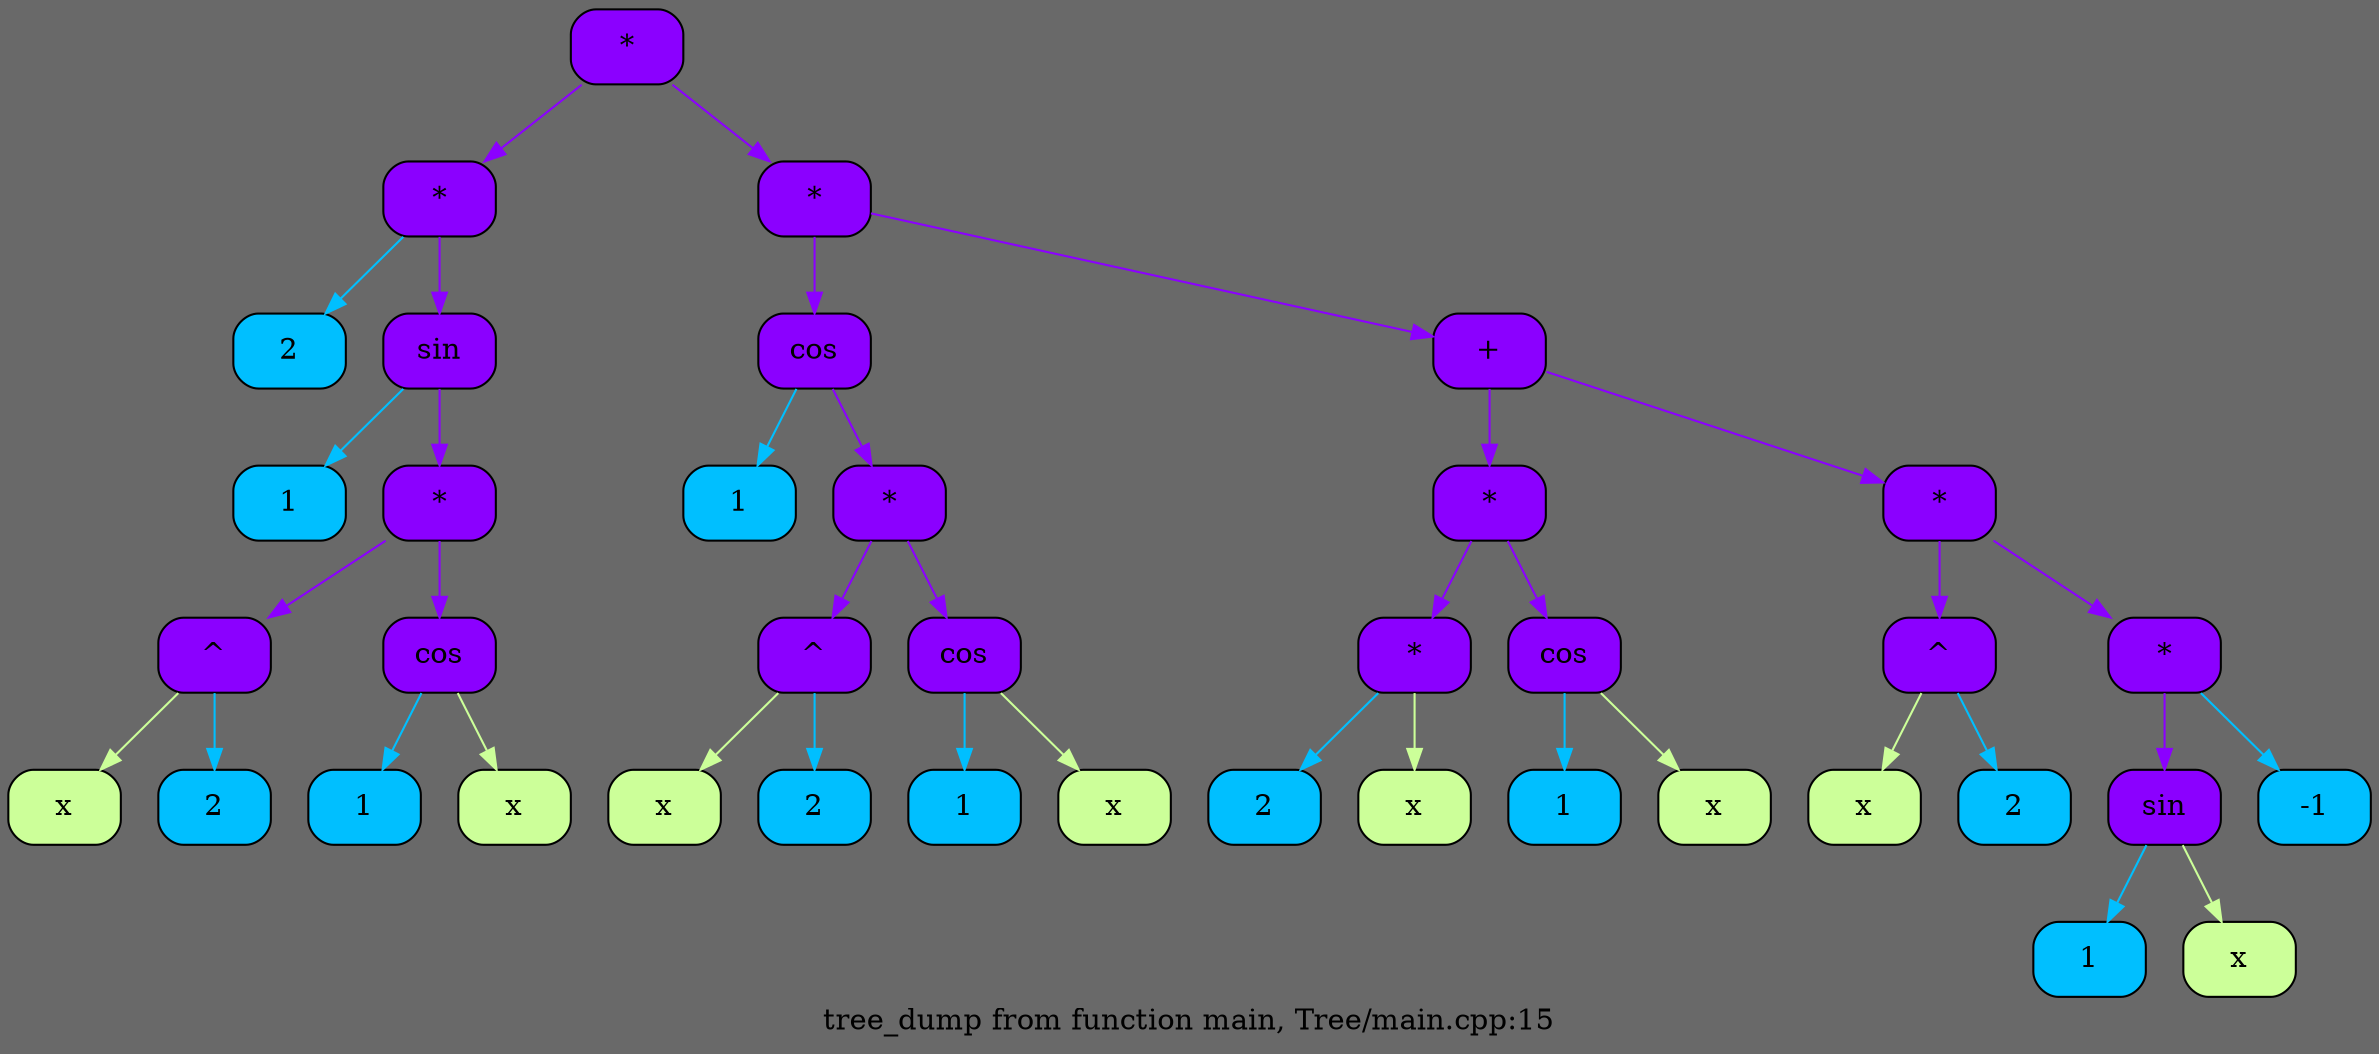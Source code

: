 digraph List {
	rankdir = HR;
	bgcolor = "#696969";
	node0 [shape = Mrecord, style = filled, fillcolor = "#8B00FF", label = "{*}"];
	node1 [shape = Mrecord, style = filled, fillcolor = "#8B00FF", label = "{*}"];
	node0 -> node1 [color = "#8B00FF"];
	node2 [shape = Mrecord, style = filled, fillcolor = "#00BFFF", label = "{2}"];
	node1 -> node2 [color = "#00BFFF"];
	node3 [shape = Mrecord, style = filled, fillcolor = "#8B00FF", label = "{\sin}"];
	node1 -> node3 [color = "#8B00FF"];
	node4 [shape = Mrecord, style = filled, fillcolor = "#00BFFF", label = "{1}"];
	node3 -> node4 [color = "#00BFFF"];
	node5 [shape = Mrecord, style = filled, fillcolor = "#8B00FF", label = "{*}"];
	node3 -> node5 [color = "#8B00FF"];
	node6 [shape = Mrecord, style = filled, fillcolor = "#8B00FF", label = "{^}"];
	node5 -> node6 [color = "#8B00FF"];
	node7 [shape = Mrecord, style = filled, fillcolor = "#ccff99", label = "{x}"];
	node6 -> node7 [color = "#ccff99"];
	node8 [shape = Mrecord, style = filled, fillcolor = "#00BFFF", label = "{2}"];
	node6 -> node8 [color = "#00BFFF"];
	node9 [shape = Mrecord, style = filled, fillcolor = "#8B00FF", label = "{\cos}"];
	node5 -> node9 [color = "#8B00FF"];
	node10 [shape = Mrecord, style = filled, fillcolor = "#00BFFF", label = "{1}"];
	node9 -> node10 [color = "#00BFFF"];
	node11 [shape = Mrecord, style = filled, fillcolor = "#ccff99", label = "{x}"];
	node9 -> node11 [color = "#ccff99"];
	node12 [shape = Mrecord, style = filled, fillcolor = "#8B00FF", label = "{*}"];
	node0 -> node12 [color = "#8B00FF"];
	node13 [shape = Mrecord, style = filled, fillcolor = "#8B00FF", label = "{\cos}"];
	node12 -> node13 [color = "#8B00FF"];
	node14 [shape = Mrecord, style = filled, fillcolor = "#00BFFF", label = "{1}"];
	node13 -> node14 [color = "#00BFFF"];
	node15 [shape = Mrecord, style = filled, fillcolor = "#8B00FF", label = "{*}"];
	node13 -> node15 [color = "#8B00FF"];
	node16 [shape = Mrecord, style = filled, fillcolor = "#8B00FF", label = "{^}"];
	node15 -> node16 [color = "#8B00FF"];
	node17 [shape = Mrecord, style = filled, fillcolor = "#ccff99", label = "{x}"];
	node16 -> node17 [color = "#ccff99"];
	node18 [shape = Mrecord, style = filled, fillcolor = "#00BFFF", label = "{2}"];
	node16 -> node18 [color = "#00BFFF"];
	node19 [shape = Mrecord, style = filled, fillcolor = "#8B00FF", label = "{\cos}"];
	node15 -> node19 [color = "#8B00FF"];
	node20 [shape = Mrecord, style = filled, fillcolor = "#00BFFF", label = "{1}"];
	node19 -> node20 [color = "#00BFFF"];
	node21 [shape = Mrecord, style = filled, fillcolor = "#ccff99", label = "{x}"];
	node19 -> node21 [color = "#ccff99"];
	node22 [shape = Mrecord, style = filled, fillcolor = "#8B00FF", label = "{+}"];
	node12 -> node22 [color = "#8B00FF"];
	node23 [shape = Mrecord, style = filled, fillcolor = "#8B00FF", label = "{*}"];
	node22 -> node23 [color = "#8B00FF"];
	node24 [shape = Mrecord, style = filled, fillcolor = "#8B00FF", label = "{*}"];
	node23 -> node24 [color = "#8B00FF"];
	node25 [shape = Mrecord, style = filled, fillcolor = "#00BFFF", label = "{2}"];
	node24 -> node25 [color = "#00BFFF"];
	node26 [shape = Mrecord, style = filled, fillcolor = "#ccff99", label = "{x}"];
	node24 -> node26 [color = "#ccff99"];
	node27 [shape = Mrecord, style = filled, fillcolor = "#8B00FF", label = "{\cos}"];
	node23 -> node27 [color = "#8B00FF"];
	node28 [shape = Mrecord, style = filled, fillcolor = "#00BFFF", label = "{1}"];
	node27 -> node28 [color = "#00BFFF"];
	node29 [shape = Mrecord, style = filled, fillcolor = "#ccff99", label = "{x}"];
	node27 -> node29 [color = "#ccff99"];
	node30 [shape = Mrecord, style = filled, fillcolor = "#8B00FF", label = "{*}"];
	node22 -> node30 [color = "#8B00FF"];
	node31 [shape = Mrecord, style = filled, fillcolor = "#8B00FF", label = "{^}"];
	node30 -> node31 [color = "#8B00FF"];
	node32 [shape = Mrecord, style = filled, fillcolor = "#ccff99", label = "{x}"];
	node31 -> node32 [color = "#ccff99"];
	node33 [shape = Mrecord, style = filled, fillcolor = "#00BFFF", label = "{2}"];
	node31 -> node33 [color = "#00BFFF"];
	node34 [shape = Mrecord, style = filled, fillcolor = "#8B00FF", label = "{*}"];
	node30 -> node34 [color = "#8B00FF"];
	node35 [shape = Mrecord, style = filled, fillcolor = "#8B00FF", label = "{\sin}"];
	node34 -> node35 [color = "#8B00FF"];
	node36 [shape = Mrecord, style = filled, fillcolor = "#00BFFF", label = "{1}"];
	node35 -> node36 [color = "#00BFFF"];
	node37 [shape = Mrecord, style = filled, fillcolor = "#ccff99", label = "{x}"];
	node35 -> node37 [color = "#ccff99"];
	node38 [shape = Mrecord, style = filled, fillcolor = "#00BFFF", label = "{-1}"];
	node34 -> node38 [color = "#00BFFF"];
	label = "tree_dump from function main, Tree/main.cpp:15";}

